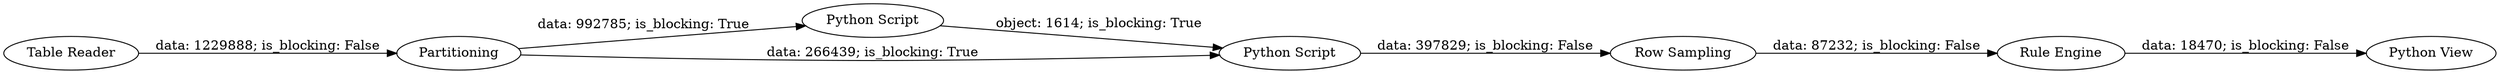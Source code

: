 digraph {
	"272403637839412796_30" [label="Row Sampling"]
	"272403637839412796_34" [label="Rule Engine"]
	"272403637839412796_14" [label="Table Reader"]
	"272403637839412796_33" [label="Python View"]
	"272403637839412796_6" [label="Python Script"]
	"272403637839412796_7" [label="Python Script"]
	"272403637839412796_4" [label=Partitioning]
	"272403637839412796_6" -> "272403637839412796_7" [label="object: 1614; is_blocking: True"]
	"272403637839412796_30" -> "272403637839412796_34" [label="data: 87232; is_blocking: False"]
	"272403637839412796_7" -> "272403637839412796_30" [label="data: 397829; is_blocking: False"]
	"272403637839412796_4" -> "272403637839412796_7" [label="data: 266439; is_blocking: True"]
	"272403637839412796_4" -> "272403637839412796_6" [label="data: 992785; is_blocking: True"]
	"272403637839412796_34" -> "272403637839412796_33" [label="data: 18470; is_blocking: False"]
	"272403637839412796_14" -> "272403637839412796_4" [label="data: 1229888; is_blocking: False"]
	rankdir=LR
}
